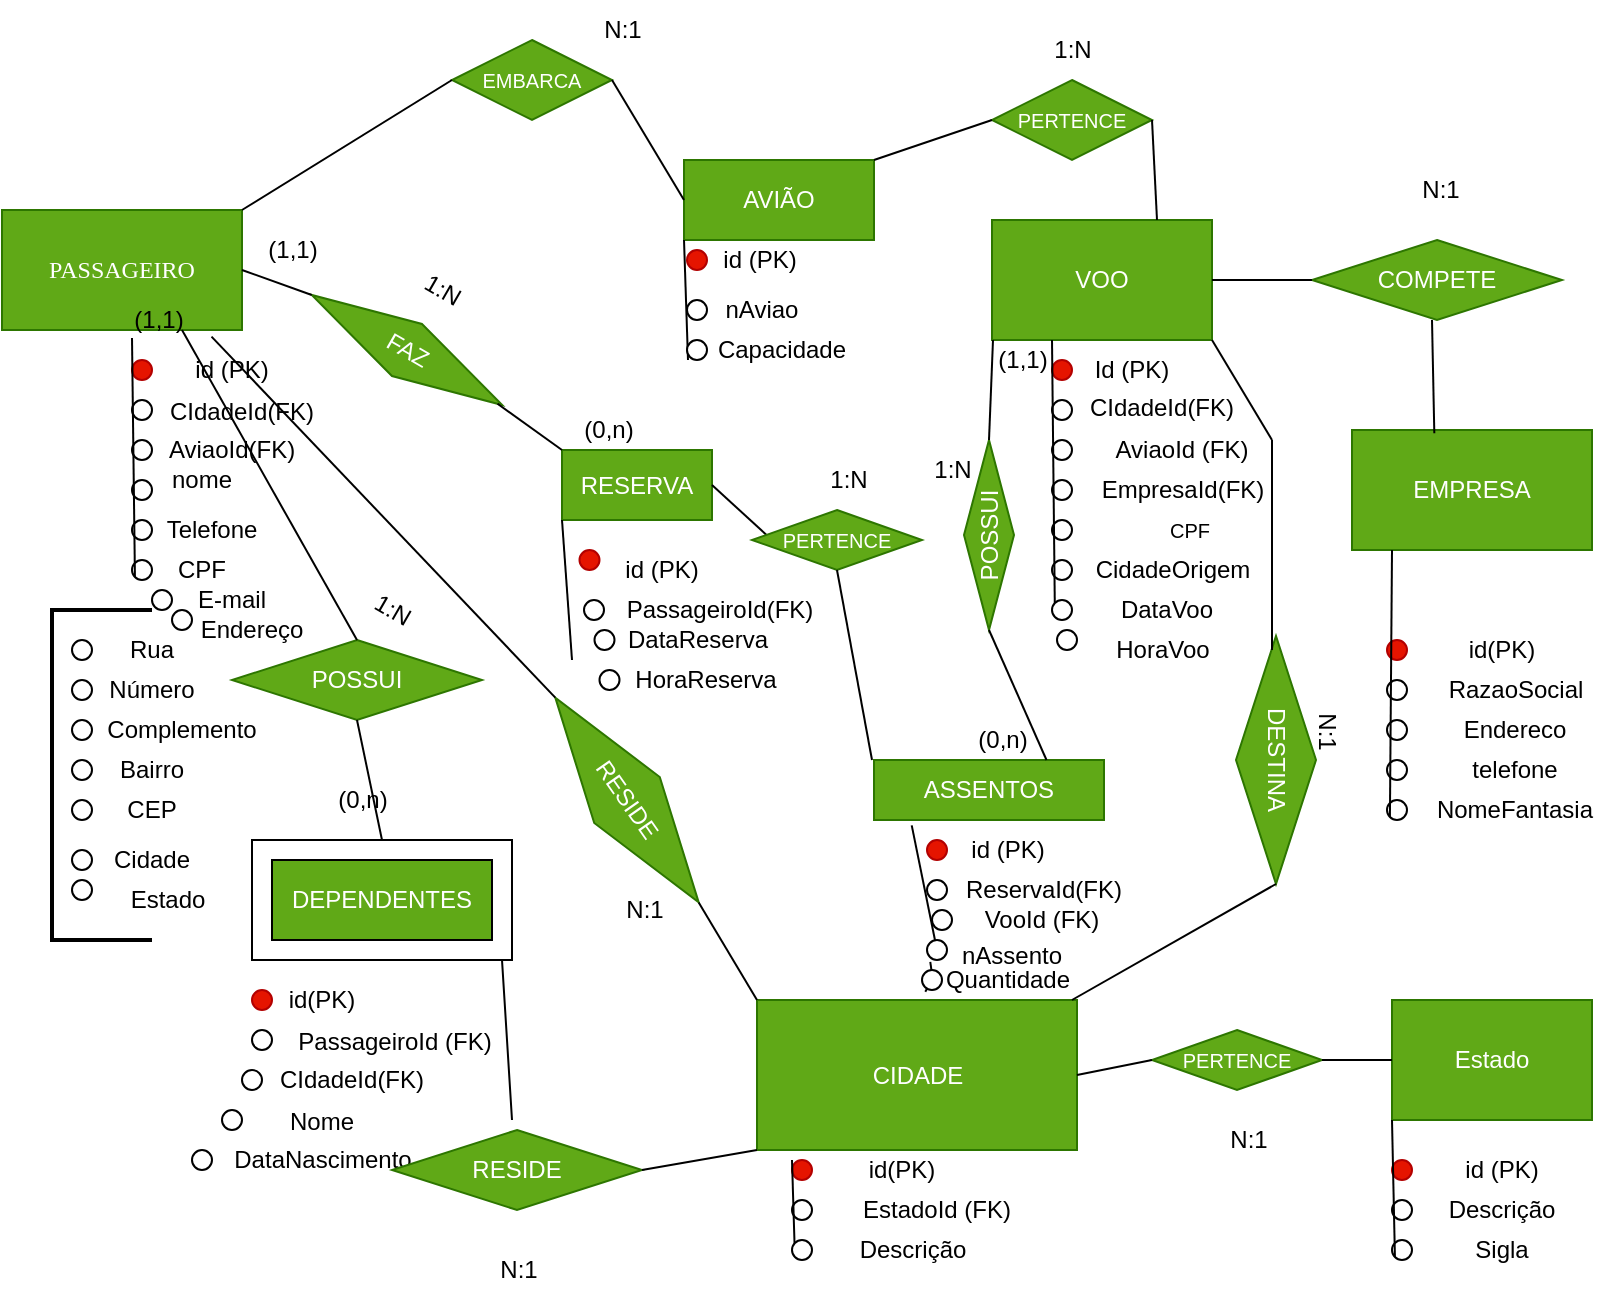 <mxfile version="21.3.3" type="github">
  <diagram name="Página-1" id="3AoO5QR1rYoWsYwpamJi">
    <mxGraphModel dx="1235" dy="674" grid="1" gridSize="10" guides="1" tooltips="1" connect="1" arrows="1" fold="1" page="1" pageScale="1" pageWidth="827" pageHeight="1169" math="0" shadow="0">
      <root>
        <mxCell id="0" />
        <mxCell id="1" parent="0" />
        <mxCell id="69nTj4p-lwQ7asISzww--1" value="PASSAGEIRO" style="rounded=0;whiteSpace=wrap;html=1;fillColor=#60a917;fontColor=#ffffff;strokeColor=#2D7600;fontFamily=Comic Sans MS;" vertex="1" parent="1">
          <mxGeometry x="25" y="135" width="120" height="60" as="geometry" />
        </mxCell>
        <mxCell id="69nTj4p-lwQ7asISzww--2" value="DESTINA" style="rhombus;whiteSpace=wrap;html=1;fillColor=#60a917;fontColor=#ffffff;strokeColor=#2D7600;rotation=90;" vertex="1" parent="1">
          <mxGeometry x="600" y="390" width="124" height="40" as="geometry" />
        </mxCell>
        <mxCell id="69nTj4p-lwQ7asISzww--3" value="CIDADE" style="rounded=0;whiteSpace=wrap;html=1;fillColor=#60a917;fontColor=#ffffff;strokeColor=#2D7600;" vertex="1" parent="1">
          <mxGeometry x="402.5" y="530" width="160" height="75" as="geometry" />
        </mxCell>
        <mxCell id="69nTj4p-lwQ7asISzww--4" value="VOO&lt;br&gt;" style="rounded=0;whiteSpace=wrap;html=1;fillColor=#60a917;fontColor=#ffffff;strokeColor=#2D7600;" vertex="1" parent="1">
          <mxGeometry x="520" y="140" width="110" height="60" as="geometry" />
        </mxCell>
        <mxCell id="69nTj4p-lwQ7asISzww--6" value="ASSENTOS" style="rounded=0;whiteSpace=wrap;html=1;fillColor=#60a917;fontColor=#ffffff;strokeColor=#2D7600;" vertex="1" parent="1">
          <mxGeometry x="461" y="410" width="115" height="30" as="geometry" />
        </mxCell>
        <mxCell id="69nTj4p-lwQ7asISzww--8" value="Estado&lt;br&gt;" style="rounded=0;whiteSpace=wrap;html=1;fillColor=#60a917;fontColor=#ffffff;strokeColor=#2D7600;" vertex="1" parent="1">
          <mxGeometry x="720" y="530" width="100" height="60" as="geometry" />
        </mxCell>
        <mxCell id="69nTj4p-lwQ7asISzww--10" value="POSSUI" style="rhombus;whiteSpace=wrap;html=1;fillColor=#60a917;fontColor=#ffffff;strokeColor=#2D7600;" vertex="1" parent="1">
          <mxGeometry x="140" y="350" width="125" height="40" as="geometry" />
        </mxCell>
        <mxCell id="69nTj4p-lwQ7asISzww--12" value="FAZ" style="rhombus;whiteSpace=wrap;html=1;fillColor=#60a917;fontColor=#ffffff;strokeColor=#2D7600;rotation=30;" vertex="1" parent="1">
          <mxGeometry x="172.5" y="190" width="110" height="30" as="geometry" />
        </mxCell>
        <mxCell id="69nTj4p-lwQ7asISzww--13" value="DEPENDENTES&lt;br&gt;" style="rounded=0;whiteSpace=wrap;html=1;fillColor=#60a917;fontColor=#ffffff;strokeColor=#2D7600;" vertex="1" parent="1">
          <mxGeometry x="155" y="450" width="120" height="60" as="geometry" />
        </mxCell>
        <mxCell id="69nTj4p-lwQ7asISzww--43" value="" style="ellipse;whiteSpace=wrap;aspect=fixed;labelBackgroundColor=none;labelBorderColor=none;fontColor=#ffffff;noLabel=1;fillColor=#e51400;strokeColor=#B20000;" vertex="1" parent="1">
          <mxGeometry x="90" y="210" width="10" height="10" as="geometry" />
        </mxCell>
        <mxCell id="69nTj4p-lwQ7asISzww--44" value="" style="ellipse;whiteSpace=wrap;html=1;aspect=fixed;" vertex="1" parent="1">
          <mxGeometry x="90" y="230" width="10" height="10" as="geometry" />
        </mxCell>
        <mxCell id="69nTj4p-lwQ7asISzww--45" value="" style="ellipse;whiteSpace=wrap;html=1;aspect=fixed;" vertex="1" parent="1">
          <mxGeometry x="90" y="250" width="10" height="10" as="geometry" />
        </mxCell>
        <mxCell id="69nTj4p-lwQ7asISzww--46" value="" style="ellipse;whiteSpace=wrap;html=1;aspect=fixed;" vertex="1" parent="1">
          <mxGeometry x="90" y="270" width="10" height="10" as="geometry" />
        </mxCell>
        <mxCell id="69nTj4p-lwQ7asISzww--47" value="" style="ellipse;whiteSpace=wrap;html=1;aspect=fixed;" vertex="1" parent="1">
          <mxGeometry x="90" y="290" width="10" height="10" as="geometry" />
        </mxCell>
        <mxCell id="69nTj4p-lwQ7asISzww--55" value="AviaoId(FK)" style="text;html=1;strokeColor=none;fillColor=none;align=center;verticalAlign=middle;whiteSpace=wrap;rounded=0;" vertex="1" parent="1">
          <mxGeometry x="110" y="240" width="60" height="30" as="geometry" />
        </mxCell>
        <mxCell id="69nTj4p-lwQ7asISzww--56" value="Telefone" style="text;html=1;strokeColor=none;fillColor=none;align=center;verticalAlign=middle;whiteSpace=wrap;rounded=0;" vertex="1" parent="1">
          <mxGeometry x="100" y="280" width="60" height="30" as="geometry" />
        </mxCell>
        <mxCell id="69nTj4p-lwQ7asISzww--58" value="CPF" style="text;html=1;strokeColor=none;fillColor=none;align=center;verticalAlign=middle;whiteSpace=wrap;rounded=0;" vertex="1" parent="1">
          <mxGeometry x="95" y="300" width="60" height="30" as="geometry" />
        </mxCell>
        <mxCell id="69nTj4p-lwQ7asISzww--59" value="Endereço" style="text;html=1;strokeColor=none;fillColor=none;align=center;verticalAlign=middle;whiteSpace=wrap;rounded=0;" vertex="1" parent="1">
          <mxGeometry x="120" y="330" width="60" height="30" as="geometry" />
        </mxCell>
        <mxCell id="69nTj4p-lwQ7asISzww--75" value="" style="ellipse;whiteSpace=wrap;html=1;aspect=fixed;fillColor=#e51400;fontColor=#ffffff;strokeColor=#B20000;" vertex="1" parent="1">
          <mxGeometry x="550" y="210" width="10" height="10" as="geometry" />
        </mxCell>
        <mxCell id="69nTj4p-lwQ7asISzww--76" value="" style="ellipse;whiteSpace=wrap;html=1;aspect=fixed;" vertex="1" parent="1">
          <mxGeometry x="550" y="230" width="10" height="10" as="geometry" />
        </mxCell>
        <mxCell id="69nTj4p-lwQ7asISzww--77" value="" style="ellipse;whiteSpace=wrap;html=1;aspect=fixed;" vertex="1" parent="1">
          <mxGeometry x="550" y="250" width="10" height="10" as="geometry" />
        </mxCell>
        <mxCell id="69nTj4p-lwQ7asISzww--78" value="" style="ellipse;whiteSpace=wrap;html=1;aspect=fixed;" vertex="1" parent="1">
          <mxGeometry x="550" y="270" width="10" height="10" as="geometry" />
        </mxCell>
        <mxCell id="69nTj4p-lwQ7asISzww--79" value="" style="ellipse;whiteSpace=wrap;html=1;aspect=fixed;" vertex="1" parent="1">
          <mxGeometry x="550" y="290" width="10" height="10" as="geometry" />
        </mxCell>
        <mxCell id="69nTj4p-lwQ7asISzww--81" value="CPF" style="text;html=1;strokeColor=none;fillColor=none;align=center;verticalAlign=middle;whiteSpace=wrap;rounded=0;fontSize=10;" vertex="1" parent="1">
          <mxGeometry x="565" y="280" width="107.5" height="30" as="geometry" />
        </mxCell>
        <mxCell id="69nTj4p-lwQ7asISzww--198" value="" style="endArrow=none;html=1;rounded=0;exitX=1;exitY=1;exitDx=0;exitDy=0;" edge="1" parent="69nTj4p-lwQ7asISzww--81" source="69nTj4p-lwQ7asISzww--4">
          <mxGeometry width="50" height="50" relative="1" as="geometry">
            <mxPoint x="30" y="10" as="sourcePoint" />
            <mxPoint x="95" y="-30" as="targetPoint" />
          </mxGeometry>
        </mxCell>
        <mxCell id="69nTj4p-lwQ7asISzww--411" value="EmpresaId(FK)&lt;br&gt;" style="text;html=1;strokeColor=none;fillColor=none;align=center;verticalAlign=middle;whiteSpace=wrap;rounded=0;" vertex="1" parent="69nTj4p-lwQ7asISzww--81">
          <mxGeometry x="-7.5" y="-20" width="115" height="30" as="geometry" />
        </mxCell>
        <mxCell id="69nTj4p-lwQ7asISzww--82" value="CidadeOrigem" style="text;html=1;strokeColor=none;fillColor=none;align=center;verticalAlign=middle;whiteSpace=wrap;rounded=0;" vertex="1" parent="1">
          <mxGeometry x="552.5" y="300" width="115" height="30" as="geometry" />
        </mxCell>
        <mxCell id="69nTj4p-lwQ7asISzww--87" value="DataVoo" style="text;html=1;strokeColor=none;fillColor=none;align=center;verticalAlign=middle;whiteSpace=wrap;rounded=0;" vertex="1" parent="1">
          <mxGeometry x="550" y="320" width="115" height="30" as="geometry" />
        </mxCell>
        <mxCell id="69nTj4p-lwQ7asISzww--90" value="" style="ellipse;whiteSpace=wrap;html=1;aspect=fixed;" vertex="1" parent="1">
          <mxGeometry x="550" y="310" width="10" height="10" as="geometry" />
        </mxCell>
        <mxCell id="69nTj4p-lwQ7asISzww--93" value="" style="endArrow=none;html=1;rounded=0;exitX=0;exitY=1;exitDx=0;exitDy=0;" edge="1" parent="1" source="69nTj4p-lwQ7asISzww--213">
          <mxGeometry width="50" height="50" relative="1" as="geometry">
            <mxPoint x="550" y="320" as="sourcePoint" />
            <mxPoint x="550" y="200" as="targetPoint" />
          </mxGeometry>
        </mxCell>
        <mxCell id="69nTj4p-lwQ7asISzww--96" value="HoraVoo" style="text;html=1;strokeColor=none;fillColor=none;align=center;verticalAlign=middle;whiteSpace=wrap;rounded=0;" vertex="1" parent="1">
          <mxGeometry x="547.5" y="340" width="115" height="30" as="geometry" />
        </mxCell>
        <mxCell id="69nTj4p-lwQ7asISzww--98" value="" style="ellipse;whiteSpace=wrap;html=1;aspect=fixed;" vertex="1" parent="1">
          <mxGeometry x="145" y="565" width="10" height="10" as="geometry" />
        </mxCell>
        <mxCell id="69nTj4p-lwQ7asISzww--99" value="" style="ellipse;whiteSpace=wrap;html=1;aspect=fixed;" vertex="1" parent="1">
          <mxGeometry x="135" y="585" width="10" height="10" as="geometry" />
        </mxCell>
        <mxCell id="69nTj4p-lwQ7asISzww--102" value="Nome&lt;br&gt;" style="text;html=1;strokeColor=none;fillColor=none;align=center;verticalAlign=middle;whiteSpace=wrap;rounded=0;" vertex="1" parent="1">
          <mxGeometry x="155" y="575" width="60" height="32.5" as="geometry" />
        </mxCell>
        <mxCell id="69nTj4p-lwQ7asISzww--103" value="DataNascimento" style="text;html=1;strokeColor=none;fillColor=none;align=center;verticalAlign=middle;whiteSpace=wrap;rounded=0;" vertex="1" parent="1">
          <mxGeometry x="112.5" y="595" width="145" height="30" as="geometry" />
        </mxCell>
        <mxCell id="69nTj4p-lwQ7asISzww--112" value="RESIDE&lt;br&gt;" style="rhombus;whiteSpace=wrap;html=1;fillColor=#60a917;fontColor=#ffffff;strokeColor=#2D7600;rotation=55;" vertex="1" parent="1">
          <mxGeometry x="275" y="410" width="125" height="40" as="geometry" />
        </mxCell>
        <mxCell id="69nTj4p-lwQ7asISzww--113" value="PERTENCE" style="rhombus;whiteSpace=wrap;html=1;fillColor=#60a917;fontColor=#ffffff;strokeColor=#2D7600;fontSize=10;" vertex="1" parent="1">
          <mxGeometry x="600" y="545" width="85" height="30" as="geometry" />
        </mxCell>
        <mxCell id="69nTj4p-lwQ7asISzww--114" value="RESIDE&lt;br&gt;" style="rhombus;whiteSpace=wrap;html=1;fillColor=#60a917;fontColor=#ffffff;strokeColor=#2D7600;rotation=0;" vertex="1" parent="1">
          <mxGeometry x="220" y="595" width="125" height="40" as="geometry" />
        </mxCell>
        <mxCell id="69nTj4p-lwQ7asISzww--115" value="COMPETE" style="rhombus;whiteSpace=wrap;html=1;fillColor=#60a917;fontColor=#ffffff;strokeColor=#2D7600;" vertex="1" parent="1">
          <mxGeometry x="680" y="150" width="125" height="40" as="geometry" />
        </mxCell>
        <mxCell id="69nTj4p-lwQ7asISzww--116" value="EMPRESA" style="rounded=0;whiteSpace=wrap;html=1;fillColor=#60a917;fontColor=#ffffff;strokeColor=#2D7600;" vertex="1" parent="1">
          <mxGeometry x="700" y="245" width="120" height="60" as="geometry" />
        </mxCell>
        <mxCell id="69nTj4p-lwQ7asISzww--121" value="" style="ellipse;whiteSpace=wrap;html=1;aspect=fixed;fillColor=#e51400;fontColor=#ffffff;strokeColor=#B20000;" vertex="1" parent="1">
          <mxGeometry x="720" y="610" width="10" height="10" as="geometry" />
        </mxCell>
        <mxCell id="69nTj4p-lwQ7asISzww--122" value="" style="ellipse;whiteSpace=wrap;html=1;aspect=fixed;" vertex="1" parent="1">
          <mxGeometry x="720" y="630" width="10" height="10" as="geometry" />
        </mxCell>
        <mxCell id="69nTj4p-lwQ7asISzww--123" value="id (PK)" style="text;html=1;strokeColor=none;fillColor=none;align=center;verticalAlign=middle;whiteSpace=wrap;rounded=0;" vertex="1" parent="1">
          <mxGeometry x="745" y="600" width="60" height="30" as="geometry" />
        </mxCell>
        <mxCell id="69nTj4p-lwQ7asISzww--124" value="Descrição" style="text;html=1;strokeColor=none;fillColor=none;align=center;verticalAlign=middle;whiteSpace=wrap;rounded=0;" vertex="1" parent="1">
          <mxGeometry x="745" y="620" width="60" height="30" as="geometry" />
        </mxCell>
        <mxCell id="69nTj4p-lwQ7asISzww--125" value="" style="ellipse;whiteSpace=wrap;html=1;aspect=fixed;" vertex="1" parent="1">
          <mxGeometry x="720" y="650" width="10" height="10" as="geometry" />
        </mxCell>
        <mxCell id="69nTj4p-lwQ7asISzww--126" value="Sigla" style="text;html=1;strokeColor=none;fillColor=none;align=center;verticalAlign=middle;whiteSpace=wrap;rounded=0;" vertex="1" parent="1">
          <mxGeometry x="745" y="640" width="60" height="30" as="geometry" />
        </mxCell>
        <mxCell id="69nTj4p-lwQ7asISzww--127" value="" style="ellipse;whiteSpace=wrap;html=1;aspect=fixed;fillColor=#e51400;fontColor=#ffffff;strokeColor=#B20000;" vertex="1" parent="1">
          <mxGeometry x="717.5" y="350" width="10" height="10" as="geometry" />
        </mxCell>
        <mxCell id="69nTj4p-lwQ7asISzww--128" value="" style="ellipse;whiteSpace=wrap;html=1;aspect=fixed;" vertex="1" parent="1">
          <mxGeometry x="717.5" y="370" width="10" height="10" as="geometry" />
        </mxCell>
        <mxCell id="69nTj4p-lwQ7asISzww--129" value="RazaoSocial" style="text;html=1;strokeColor=none;fillColor=none;align=center;verticalAlign=middle;whiteSpace=wrap;rounded=0;" vertex="1" parent="1">
          <mxGeometry x="742.5" y="360" width="77.5" height="30" as="geometry" />
        </mxCell>
        <mxCell id="69nTj4p-lwQ7asISzww--130" value="" style="ellipse;whiteSpace=wrap;html=1;aspect=fixed;" vertex="1" parent="1">
          <mxGeometry x="717.5" y="390" width="10" height="10" as="geometry" />
        </mxCell>
        <mxCell id="69nTj4p-lwQ7asISzww--133" value="id(PK)" style="text;html=1;strokeColor=none;fillColor=none;align=center;verticalAlign=middle;whiteSpace=wrap;rounded=0;" vertex="1" parent="1">
          <mxGeometry x="745" y="340" width="60" height="30" as="geometry" />
        </mxCell>
        <mxCell id="69nTj4p-lwQ7asISzww--134" value="" style="ellipse;whiteSpace=wrap;html=1;aspect=fixed;" vertex="1" parent="1">
          <mxGeometry x="717.5" y="410" width="10" height="10" as="geometry" />
        </mxCell>
        <mxCell id="69nTj4p-lwQ7asISzww--136" value="" style="ellipse;whiteSpace=wrap;html=1;aspect=fixed;" vertex="1" parent="1">
          <mxGeometry x="717.5" y="430" width="10" height="10" as="geometry" />
        </mxCell>
        <mxCell id="69nTj4p-lwQ7asISzww--138" value="NomeFantasia" style="text;html=1;strokeColor=none;fillColor=none;align=center;verticalAlign=middle;whiteSpace=wrap;rounded=0;" vertex="1" parent="1">
          <mxGeometry x="738.75" y="420" width="85" height="30" as="geometry" />
        </mxCell>
        <mxCell id="69nTj4p-lwQ7asISzww--139" value="telefone" style="text;html=1;strokeColor=none;fillColor=none;align=center;verticalAlign=middle;whiteSpace=wrap;rounded=0;" vertex="1" parent="1">
          <mxGeometry x="738.75" y="400" width="85" height="30" as="geometry" />
        </mxCell>
        <mxCell id="69nTj4p-lwQ7asISzww--140" value="Endereco" style="text;html=1;strokeColor=none;fillColor=none;align=center;verticalAlign=middle;whiteSpace=wrap;rounded=0;" vertex="1" parent="1">
          <mxGeometry x="738.75" y="380" width="85" height="30" as="geometry" />
        </mxCell>
        <mxCell id="69nTj4p-lwQ7asISzww--141" value="" style="ellipse;whiteSpace=wrap;html=1;aspect=fixed;fillColor=#e51400;fontColor=#ffffff;strokeColor=#B20000;" vertex="1" parent="1">
          <mxGeometry x="150" y="525" width="10" height="10" as="geometry" />
        </mxCell>
        <mxCell id="69nTj4p-lwQ7asISzww--142" value="id(PK)" style="text;html=1;strokeColor=none;fillColor=none;align=center;verticalAlign=middle;whiteSpace=wrap;rounded=0;" vertex="1" parent="1">
          <mxGeometry x="155" y="515" width="60" height="30" as="geometry" />
        </mxCell>
        <mxCell id="69nTj4p-lwQ7asISzww--146" value="" style="ellipse;whiteSpace=wrap;html=1;aspect=fixed;fillColor=#e51400;fontColor=#ffffff;strokeColor=#B20000;" vertex="1" parent="1">
          <mxGeometry x="420" y="610" width="10" height="10" as="geometry" />
        </mxCell>
        <mxCell id="69nTj4p-lwQ7asISzww--147" value="" style="ellipse;whiteSpace=wrap;html=1;aspect=fixed;" vertex="1" parent="1">
          <mxGeometry x="420" y="630" width="10" height="10" as="geometry" />
        </mxCell>
        <mxCell id="69nTj4p-lwQ7asISzww--148" value="EstadoId (FK)" style="text;html=1;strokeColor=none;fillColor=none;align=center;verticalAlign=middle;whiteSpace=wrap;rounded=0;" vertex="1" parent="1">
          <mxGeometry x="445" y="620" width="95" height="30" as="geometry" />
        </mxCell>
        <mxCell id="69nTj4p-lwQ7asISzww--151" value="id(PK)" style="text;html=1;strokeColor=none;fillColor=none;align=center;verticalAlign=middle;whiteSpace=wrap;rounded=0;" vertex="1" parent="1">
          <mxGeometry x="445" y="600" width="60" height="30" as="geometry" />
        </mxCell>
        <mxCell id="69nTj4p-lwQ7asISzww--153" value="id (PK)" style="text;html=1;strokeColor=none;fillColor=none;align=center;verticalAlign=middle;whiteSpace=wrap;rounded=0;" vertex="1" parent="1">
          <mxGeometry x="110" y="200" width="60" height="30" as="geometry" />
        </mxCell>
        <mxCell id="69nTj4p-lwQ7asISzww--154" value="" style="ellipse;whiteSpace=wrap;html=1;aspect=fixed;" vertex="1" parent="1">
          <mxGeometry x="90" y="310" width="10" height="10" as="geometry" />
        </mxCell>
        <mxCell id="69nTj4p-lwQ7asISzww--156" value="" style="endArrow=none;html=1;rounded=0;exitX=0;exitY=1;exitDx=0;exitDy=0;fontColor=default;labelBackgroundColor=#00FF00;" edge="1" parent="1" source="69nTj4p-lwQ7asISzww--154">
          <mxGeometry relative="1" as="geometry">
            <mxPoint x="-70" y="199" as="sourcePoint" />
            <mxPoint x="90" y="199" as="targetPoint" />
          </mxGeometry>
        </mxCell>
        <mxCell id="69nTj4p-lwQ7asISzww--157" value="" style="endArrow=none;html=1;rounded=0;exitX=0;exitY=1;exitDx=0;exitDy=0;" edge="1" parent="1" source="69nTj4p-lwQ7asISzww--136">
          <mxGeometry width="50" height="50" relative="1" as="geometry">
            <mxPoint x="670" y="355" as="sourcePoint" />
            <mxPoint x="720" y="305" as="targetPoint" />
          </mxGeometry>
        </mxCell>
        <mxCell id="69nTj4p-lwQ7asISzww--158" value="" style="endArrow=none;html=1;rounded=0;exitX=0;exitY=1;exitDx=0;exitDy=0;" edge="1" parent="1" source="69nTj4p-lwQ7asISzww--200">
          <mxGeometry width="50" height="50" relative="1" as="geometry">
            <mxPoint x="370" y="650" as="sourcePoint" />
            <mxPoint x="420" y="610" as="targetPoint" />
          </mxGeometry>
        </mxCell>
        <mxCell id="69nTj4p-lwQ7asISzww--159" value="" style="endArrow=none;html=1;rounded=0;exitX=0;exitY=1;exitDx=0;exitDy=0;" edge="1" parent="1" source="69nTj4p-lwQ7asISzww--125">
          <mxGeometry width="50" height="50" relative="1" as="geometry">
            <mxPoint x="670" y="640" as="sourcePoint" />
            <mxPoint x="720" y="590" as="targetPoint" />
          </mxGeometry>
        </mxCell>
        <mxCell id="69nTj4p-lwQ7asISzww--162" value="ReservaId(FK)" style="text;html=1;strokeColor=none;fillColor=none;align=center;verticalAlign=middle;whiteSpace=wrap;rounded=0;" vertex="1" parent="1">
          <mxGeometry x="516" y="460" width="60" height="30" as="geometry" />
        </mxCell>
        <mxCell id="69nTj4p-lwQ7asISzww--163" value="id (PK)" style="text;html=1;strokeColor=none;fillColor=none;align=center;verticalAlign=middle;whiteSpace=wrap;rounded=0;" vertex="1" parent="1">
          <mxGeometry x="497.5" y="440" width="60" height="30" as="geometry" />
        </mxCell>
        <mxCell id="69nTj4p-lwQ7asISzww--172" value="Quantidade" style="text;html=1;strokeColor=none;fillColor=none;align=center;verticalAlign=middle;whiteSpace=wrap;rounded=0;" vertex="1" parent="1">
          <mxGeometry x="497.5" y="505" width="60" height="30" as="geometry" />
        </mxCell>
        <mxCell id="69nTj4p-lwQ7asISzww--173" value="POSSUI" style="rhombus;whiteSpace=wrap;html=1;fillColor=#60a917;fontColor=#ffffff;strokeColor=#2D7600;rotation=-90;" vertex="1" parent="1">
          <mxGeometry x="471" y="285" width="95" height="25" as="geometry" />
        </mxCell>
        <mxCell id="69nTj4p-lwQ7asISzww--182" value="" style="endArrow=none;html=1;rounded=0;exitX=0.75;exitY=1;exitDx=0;exitDy=0;entryX=0.5;entryY=0;entryDx=0;entryDy=0;" edge="1" parent="1" source="69nTj4p-lwQ7asISzww--1" target="69nTj4p-lwQ7asISzww--10">
          <mxGeometry width="50" height="50" relative="1" as="geometry">
            <mxPoint x="390" y="310" as="sourcePoint" />
            <mxPoint x="180" y="340" as="targetPoint" />
          </mxGeometry>
        </mxCell>
        <mxCell id="69nTj4p-lwQ7asISzww--184" value="" style="endArrow=none;html=1;rounded=0;entryX=0.5;entryY=1;entryDx=0;entryDy=0;exitX=0.5;exitY=0;exitDx=0;exitDy=0;" edge="1" parent="1" source="69nTj4p-lwQ7asISzww--13" target="69nTj4p-lwQ7asISzww--10">
          <mxGeometry width="50" height="50" relative="1" as="geometry">
            <mxPoint x="20" y="480" as="sourcePoint" />
            <mxPoint x="70" y="430" as="targetPoint" />
          </mxGeometry>
        </mxCell>
        <mxCell id="69nTj4p-lwQ7asISzww--186" value="" style="endArrow=none;html=1;rounded=0;exitX=1;exitY=1;exitDx=0;exitDy=0;" edge="1" parent="1" source="69nTj4p-lwQ7asISzww--13">
          <mxGeometry width="50" height="50" relative="1" as="geometry">
            <mxPoint x="270" y="560" as="sourcePoint" />
            <mxPoint x="280" y="590" as="targetPoint" />
          </mxGeometry>
        </mxCell>
        <mxCell id="69nTj4p-lwQ7asISzww--187" value="" style="endArrow=none;html=1;rounded=0;exitX=1;exitY=0.5;exitDx=0;exitDy=0;entryX=0;entryY=1;entryDx=0;entryDy=0;" edge="1" parent="1" source="69nTj4p-lwQ7asISzww--114" target="69nTj4p-lwQ7asISzww--3">
          <mxGeometry width="50" height="50" relative="1" as="geometry">
            <mxPoint x="390" y="480" as="sourcePoint" />
            <mxPoint x="440" y="430" as="targetPoint" />
          </mxGeometry>
        </mxCell>
        <mxCell id="69nTj4p-lwQ7asISzww--188" value="" style="endArrow=none;html=1;rounded=0;exitX=0;exitY=0.5;exitDx=0;exitDy=0;entryX=0.873;entryY=1.055;entryDx=0;entryDy=0;entryPerimeter=0;" edge="1" parent="1" source="69nTj4p-lwQ7asISzww--112" target="69nTj4p-lwQ7asISzww--1">
          <mxGeometry width="50" height="50" relative="1" as="geometry">
            <mxPoint x="275" y="370" as="sourcePoint" />
            <mxPoint x="325" y="320" as="targetPoint" />
          </mxGeometry>
        </mxCell>
        <mxCell id="69nTj4p-lwQ7asISzww--189" value="" style="endArrow=none;html=1;rounded=0;entryX=1;entryY=0.5;entryDx=0;entryDy=0;exitX=0;exitY=0;exitDx=0;exitDy=0;" edge="1" parent="1" source="69nTj4p-lwQ7asISzww--3" target="69nTj4p-lwQ7asISzww--112">
          <mxGeometry width="50" height="50" relative="1" as="geometry">
            <mxPoint x="330" y="570" as="sourcePoint" />
            <mxPoint x="380" y="480" as="targetPoint" />
          </mxGeometry>
        </mxCell>
        <mxCell id="69nTj4p-lwQ7asISzww--190" value="" style="endArrow=none;html=1;rounded=0;exitX=1;exitY=0.5;exitDx=0;exitDy=0;entryX=0;entryY=0.5;entryDx=0;entryDy=0;" edge="1" parent="1" source="69nTj4p-lwQ7asISzww--3" target="69nTj4p-lwQ7asISzww--113">
          <mxGeometry width="50" height="50" relative="1" as="geometry">
            <mxPoint x="567" y="660" as="sourcePoint" />
            <mxPoint x="617" y="610" as="targetPoint" />
          </mxGeometry>
        </mxCell>
        <mxCell id="69nTj4p-lwQ7asISzww--191" value="" style="endArrow=none;html=1;rounded=0;exitX=0;exitY=0.5;exitDx=0;exitDy=0;entryX=1;entryY=0.5;entryDx=0;entryDy=0;" edge="1" parent="1" source="69nTj4p-lwQ7asISzww--8" target="69nTj4p-lwQ7asISzww--113">
          <mxGeometry width="50" height="50" relative="1" as="geometry">
            <mxPoint x="570" y="573" as="sourcePoint" />
            <mxPoint x="610" y="570" as="targetPoint" />
          </mxGeometry>
        </mxCell>
        <mxCell id="69nTj4p-lwQ7asISzww--192" value="" style="endArrow=none;html=1;rounded=0;entryX=0.75;entryY=0;entryDx=0;entryDy=0;exitX=0;exitY=0.5;exitDx=0;exitDy=0;" edge="1" parent="1" source="69nTj4p-lwQ7asISzww--173" target="69nTj4p-lwQ7asISzww--6">
          <mxGeometry width="50" height="50" relative="1" as="geometry">
            <mxPoint x="467" y="320" as="sourcePoint" />
            <mxPoint x="517.5" y="390" as="targetPoint" />
          </mxGeometry>
        </mxCell>
        <mxCell id="69nTj4p-lwQ7asISzww--193" value="" style="endArrow=none;html=1;rounded=0;exitX=1;exitY=1;exitDx=0;exitDy=0;entryX=1;entryY=0.5;entryDx=0;entryDy=0;" edge="1" parent="1" target="69nTj4p-lwQ7asISzww--173">
          <mxGeometry width="50" height="50" relative="1" as="geometry">
            <mxPoint x="520.5" y="200" as="sourcePoint" />
            <mxPoint x="520" y="230" as="targetPoint" />
          </mxGeometry>
        </mxCell>
        <mxCell id="69nTj4p-lwQ7asISzww--194" value="" style="endArrow=none;html=1;rounded=0;entryX=1;entryY=0.5;entryDx=0;entryDy=0;" edge="1" parent="1" source="69nTj4p-lwQ7asISzww--115" target="69nTj4p-lwQ7asISzww--4">
          <mxGeometry width="50" height="50" relative="1" as="geometry">
            <mxPoint x="650" y="240" as="sourcePoint" />
            <mxPoint x="700" y="190" as="targetPoint" />
          </mxGeometry>
        </mxCell>
        <mxCell id="69nTj4p-lwQ7asISzww--196" value="" style="endArrow=none;html=1;rounded=0;exitX=0.343;exitY=0.027;exitDx=0;exitDy=0;exitPerimeter=0;" edge="1" parent="1" source="69nTj4p-lwQ7asISzww--116">
          <mxGeometry width="50" height="50" relative="1" as="geometry">
            <mxPoint x="690" y="240" as="sourcePoint" />
            <mxPoint x="740" y="190" as="targetPoint" />
          </mxGeometry>
        </mxCell>
        <mxCell id="69nTj4p-lwQ7asISzww--197" value="" style="endArrow=none;html=1;rounded=0;" edge="1" parent="1">
          <mxGeometry width="50" height="50" relative="1" as="geometry">
            <mxPoint x="660" y="355" as="sourcePoint" />
            <mxPoint x="660" y="250" as="targetPoint" />
          </mxGeometry>
        </mxCell>
        <mxCell id="69nTj4p-lwQ7asISzww--199" value="" style="endArrow=none;html=1;rounded=0;entryX=1;entryY=0.5;entryDx=0;entryDy=0;" edge="1" parent="1" target="69nTj4p-lwQ7asISzww--2">
          <mxGeometry width="50" height="50" relative="1" as="geometry">
            <mxPoint x="560" y="530" as="sourcePoint" />
            <mxPoint x="610" y="480" as="targetPoint" />
          </mxGeometry>
        </mxCell>
        <mxCell id="69nTj4p-lwQ7asISzww--200" value="" style="ellipse;whiteSpace=wrap;html=1;aspect=fixed;" vertex="1" parent="1">
          <mxGeometry x="420" y="650" width="10" height="10" as="geometry" />
        </mxCell>
        <mxCell id="69nTj4p-lwQ7asISzww--201" value="Descrição" style="text;html=1;strokeColor=none;fillColor=none;align=center;verticalAlign=middle;whiteSpace=wrap;rounded=0;" vertex="1" parent="1">
          <mxGeometry x="432.5" y="640" width="95" height="30" as="geometry" />
        </mxCell>
        <mxCell id="69nTj4p-lwQ7asISzww--202" value="CIdadeId(FK)" style="text;html=1;strokeColor=none;fillColor=none;align=center;verticalAlign=middle;whiteSpace=wrap;rounded=0;" vertex="1" parent="1">
          <mxGeometry x="170" y="553.75" width="60" height="32.5" as="geometry" />
        </mxCell>
        <mxCell id="69nTj4p-lwQ7asISzww--203" value="CIdadeId(FK)" style="text;html=1;strokeColor=none;fillColor=none;align=center;verticalAlign=middle;whiteSpace=wrap;rounded=0;" vertex="1" parent="1">
          <mxGeometry x="115" y="220" width="60" height="32.5" as="geometry" />
        </mxCell>
        <mxCell id="69nTj4p-lwQ7asISzww--205" value="" style="ellipse;whiteSpace=wrap;html=1;aspect=fixed;" vertex="1" parent="1">
          <mxGeometry x="120" y="605" width="10" height="10" as="geometry" />
        </mxCell>
        <mxCell id="69nTj4p-lwQ7asISzww--85" value="Id (PK)" style="text;html=1;strokeColor=none;fillColor=none;align=center;verticalAlign=middle;whiteSpace=wrap;rounded=0;" vertex="1" parent="1">
          <mxGeometry x="560" y="200" width="60" height="30" as="geometry" />
        </mxCell>
        <mxCell id="69nTj4p-lwQ7asISzww--213" value="" style="ellipse;whiteSpace=wrap;html=1;aspect=fixed;" vertex="1" parent="1">
          <mxGeometry x="550" y="330" width="10" height="10" as="geometry" />
        </mxCell>
        <mxCell id="69nTj4p-lwQ7asISzww--214" value="" style="verticalLabelPosition=bottom;verticalAlign=top;html=1;shape=mxgraph.basic.frame;dx=10;whiteSpace=wrap;" vertex="1" parent="1">
          <mxGeometry x="150" y="450" width="130" height="60" as="geometry" />
        </mxCell>
        <mxCell id="69nTj4p-lwQ7asISzww--215" value="AVIÃO&lt;br&gt;" style="rounded=0;whiteSpace=wrap;html=1;fillColor=#60a917;fontColor=#ffffff;strokeColor=#2D7600;" vertex="1" parent="1">
          <mxGeometry x="366" y="110" width="95" height="40" as="geometry" />
        </mxCell>
        <mxCell id="69nTj4p-lwQ7asISzww--216" value="EMBARCA" style="rhombus;whiteSpace=wrap;html=1;fillColor=#60a917;fontColor=#ffffff;strokeColor=#2D7600;rotation=0;fontSize=10;" vertex="1" parent="1">
          <mxGeometry x="250" y="50" width="80" height="40" as="geometry" />
        </mxCell>
        <mxCell id="69nTj4p-lwQ7asISzww--222" value="" style="endArrow=none;html=1;rounded=0;entryX=0;entryY=0.5;entryDx=0;entryDy=0;exitX=1;exitY=0;exitDx=0;exitDy=0;" edge="1" parent="1" source="69nTj4p-lwQ7asISzww--1" target="69nTj4p-lwQ7asISzww--216">
          <mxGeometry relative="1" as="geometry">
            <mxPoint x="160" y="160" as="sourcePoint" />
            <mxPoint x="490" y="230" as="targetPoint" />
          </mxGeometry>
        </mxCell>
        <mxCell id="69nTj4p-lwQ7asISzww--223" value="" style="endArrow=none;html=1;rounded=0;exitX=1;exitY=0.5;exitDx=0;exitDy=0;entryX=0;entryY=0.5;entryDx=0;entryDy=0;" edge="1" parent="1" source="69nTj4p-lwQ7asISzww--216" target="69nTj4p-lwQ7asISzww--215">
          <mxGeometry relative="1" as="geometry">
            <mxPoint x="330" y="210" as="sourcePoint" />
            <mxPoint x="490" y="210" as="targetPoint" />
          </mxGeometry>
        </mxCell>
        <mxCell id="69nTj4p-lwQ7asISzww--228" value="" style="line;strokeWidth=1;rotatable=0;dashed=0;labelPosition=right;align=left;verticalAlign=middle;spacingTop=0;spacingLeft=6;points=[];portConstraint=eastwest;" vertex="1" parent="1">
          <mxGeometry x="370" y="180" height="10" as="geometry" />
        </mxCell>
        <mxCell id="69nTj4p-lwQ7asISzww--229" value="" style="endArrow=none;html=1;rounded=0;exitX=0;exitY=1;exitDx=0;exitDy=0;" edge="1" parent="1" source="69nTj4p-lwQ7asISzww--215">
          <mxGeometry relative="1" as="geometry">
            <mxPoint x="340" y="220" as="sourcePoint" />
            <mxPoint x="368" y="210" as="targetPoint" />
          </mxGeometry>
        </mxCell>
        <mxCell id="69nTj4p-lwQ7asISzww--230" value="id (PK)" style="text;html=1;strokeColor=none;fillColor=none;align=center;verticalAlign=middle;whiteSpace=wrap;rounded=0;" vertex="1" parent="1">
          <mxGeometry x="380" y="150" width="47.5" height="20" as="geometry" />
        </mxCell>
        <mxCell id="69nTj4p-lwQ7asISzww--233" value="" style="ellipse;whiteSpace=wrap;aspect=fixed;labelBackgroundColor=none;labelBorderColor=none;fontColor=#ffffff;noLabel=1;fillColor=#e51400;strokeColor=#B20000;" vertex="1" parent="1">
          <mxGeometry x="367.5" y="155" width="10" height="10" as="geometry" />
        </mxCell>
        <mxCell id="69nTj4p-lwQ7asISzww--238" value="" style="ellipse;whiteSpace=wrap;html=1;aspect=fixed;" vertex="1" parent="1">
          <mxGeometry x="367.5" y="180" width="10" height="10" as="geometry" />
        </mxCell>
        <mxCell id="69nTj4p-lwQ7asISzww--239" value="" style="ellipse;whiteSpace=wrap;html=1;aspect=fixed;" vertex="1" parent="1">
          <mxGeometry x="367.5" y="200" width="10" height="10" as="geometry" />
        </mxCell>
        <mxCell id="69nTj4p-lwQ7asISzww--244" value="nAviao" style="text;html=1;strokeColor=none;fillColor=none;align=center;verticalAlign=middle;whiteSpace=wrap;rounded=0;" vertex="1" parent="1">
          <mxGeometry x="381.25" y="175" width="47.5" height="20" as="geometry" />
        </mxCell>
        <mxCell id="69nTj4p-lwQ7asISzww--245" value="Capacidade" style="text;html=1;strokeColor=none;fillColor=none;align=center;verticalAlign=middle;whiteSpace=wrap;rounded=0;" vertex="1" parent="1">
          <mxGeometry x="391.25" y="195" width="47.5" height="20" as="geometry" />
        </mxCell>
        <mxCell id="69nTj4p-lwQ7asISzww--253" value="N:1" style="text;html=1;align=center;verticalAlign=middle;resizable=0;points=[];autosize=1;strokeColor=none;fillColor=none;rotation=90;" vertex="1" parent="1">
          <mxGeometry x="667.5" y="380" width="40" height="30" as="geometry" />
        </mxCell>
        <mxCell id="69nTj4p-lwQ7asISzww--255" value="N:1" style="text;html=1;align=center;verticalAlign=middle;resizable=0;points=[];autosize=1;strokeColor=none;fillColor=none;" vertex="1" parent="1">
          <mxGeometry x="262.5" y="650" width="40" height="30" as="geometry" />
        </mxCell>
        <mxCell id="69nTj4p-lwQ7asISzww--257" value="N:1&lt;br&gt;" style="text;html=1;align=center;verticalAlign=middle;resizable=0;points=[];autosize=1;strokeColor=none;fillColor=none;" vertex="1" parent="1">
          <mxGeometry x="326" y="470" width="40" height="30" as="geometry" />
        </mxCell>
        <mxCell id="69nTj4p-lwQ7asISzww--263" value="N:1" style="text;html=1;align=center;verticalAlign=middle;resizable=0;points=[];autosize=1;strokeColor=none;fillColor=none;" vertex="1" parent="1">
          <mxGeometry x="724" y="110" width="40" height="30" as="geometry" />
        </mxCell>
        <mxCell id="69nTj4p-lwQ7asISzww--264" value="N:1&lt;br&gt;" style="text;html=1;align=center;verticalAlign=middle;resizable=0;points=[];autosize=1;strokeColor=none;fillColor=none;" vertex="1" parent="1">
          <mxGeometry x="627.5" y="585" width="40" height="30" as="geometry" />
        </mxCell>
        <mxCell id="69nTj4p-lwQ7asISzww--268" value="" style="ellipse;whiteSpace=wrap;aspect=fixed;labelBackgroundColor=none;labelBorderColor=none;fontColor=#ffffff;noLabel=1;fillColor=#e51400;strokeColor=#B20000;" vertex="1" parent="1">
          <mxGeometry x="313.75" y="305" width="10" height="10" as="geometry" />
        </mxCell>
        <mxCell id="69nTj4p-lwQ7asISzww--269" value="" style="ellipse;whiteSpace=wrap;html=1;aspect=fixed;" vertex="1" parent="1">
          <mxGeometry x="321.25" y="345" width="10" height="10" as="geometry" />
        </mxCell>
        <mxCell id="69nTj4p-lwQ7asISzww--270" value="" style="ellipse;whiteSpace=wrap;html=1;aspect=fixed;" vertex="1" parent="1">
          <mxGeometry x="323.75" y="365" width="10" height="10" as="geometry" />
        </mxCell>
        <mxCell id="69nTj4p-lwQ7asISzww--271" value="id (PK)" style="text;html=1;strokeColor=none;fillColor=none;align=center;verticalAlign=middle;whiteSpace=wrap;rounded=0;fontSize=12;" vertex="1" parent="1">
          <mxGeometry x="331.25" y="305" width="47.5" height="20" as="geometry" />
        </mxCell>
        <mxCell id="69nTj4p-lwQ7asISzww--272" value="DataReserva" style="text;html=1;strokeColor=none;fillColor=none;align=center;verticalAlign=middle;whiteSpace=wrap;rounded=0;" vertex="1" parent="1">
          <mxGeometry x="348.75" y="340" width="47.5" height="20" as="geometry" />
        </mxCell>
        <mxCell id="69nTj4p-lwQ7asISzww--273" value="HoraReserva" style="text;html=1;strokeColor=none;fillColor=none;align=center;verticalAlign=middle;whiteSpace=wrap;rounded=0;" vertex="1" parent="1">
          <mxGeometry x="352.5" y="360" width="47.5" height="20" as="geometry" />
        </mxCell>
        <mxCell id="69nTj4p-lwQ7asISzww--274" value="(1,1)" style="text;html=1;align=center;verticalAlign=middle;resizable=0;points=[];autosize=1;strokeColor=none;fillColor=none;" vertex="1" parent="1">
          <mxGeometry x="510" y="195" width="50" height="30" as="geometry" />
        </mxCell>
        <mxCell id="69nTj4p-lwQ7asISzww--279" value="(0,n)" style="text;html=1;align=center;verticalAlign=middle;resizable=0;points=[];autosize=1;strokeColor=none;fillColor=none;rotation=0;" vertex="1" parent="1">
          <mxGeometry x="180" y="415" width="50" height="30" as="geometry" />
        </mxCell>
        <mxCell id="69nTj4p-lwQ7asISzww--316" value="" style="ellipse;whiteSpace=wrap;html=1;aspect=fixed;" vertex="1" parent="1">
          <mxGeometry x="60" y="350" width="10" height="10" as="geometry" />
        </mxCell>
        <mxCell id="69nTj4p-lwQ7asISzww--317" value="" style="ellipse;whiteSpace=wrap;html=1;aspect=fixed;" vertex="1" parent="1">
          <mxGeometry x="60" y="370" width="10" height="10" as="geometry" />
        </mxCell>
        <mxCell id="69nTj4p-lwQ7asISzww--318" value="" style="ellipse;whiteSpace=wrap;html=1;aspect=fixed;" vertex="1" parent="1">
          <mxGeometry x="60" y="390" width="10" height="10" as="geometry" />
        </mxCell>
        <mxCell id="69nTj4p-lwQ7asISzww--319" value="" style="ellipse;whiteSpace=wrap;html=1;aspect=fixed;" vertex="1" parent="1">
          <mxGeometry x="60" y="410" width="10" height="10" as="geometry" />
        </mxCell>
        <mxCell id="69nTj4p-lwQ7asISzww--320" value="Rua" style="text;html=1;strokeColor=none;fillColor=none;align=center;verticalAlign=middle;whiteSpace=wrap;rounded=0;" vertex="1" parent="1">
          <mxGeometry x="70" y="340" width="60" height="30" as="geometry" />
        </mxCell>
        <mxCell id="69nTj4p-lwQ7asISzww--321" value="Número" style="text;html=1;strokeColor=none;fillColor=none;align=center;verticalAlign=middle;whiteSpace=wrap;rounded=0;" vertex="1" parent="1">
          <mxGeometry x="70" y="360" width="60" height="30" as="geometry" />
        </mxCell>
        <mxCell id="69nTj4p-lwQ7asISzww--322" value="Complemento&lt;br&gt;" style="text;html=1;strokeColor=none;fillColor=none;align=center;verticalAlign=middle;whiteSpace=wrap;rounded=0;" vertex="1" parent="1">
          <mxGeometry x="85" y="380" width="60" height="30" as="geometry" />
        </mxCell>
        <mxCell id="69nTj4p-lwQ7asISzww--324" value="Bairro" style="text;html=1;strokeColor=none;fillColor=none;align=center;verticalAlign=middle;whiteSpace=wrap;rounded=0;" vertex="1" parent="1">
          <mxGeometry x="70" y="400" width="60" height="30" as="geometry" />
        </mxCell>
        <mxCell id="69nTj4p-lwQ7asISzww--328" value="" style="ellipse;whiteSpace=wrap;html=1;aspect=fixed;" vertex="1" parent="1">
          <mxGeometry x="60" y="430" width="10" height="10" as="geometry" />
        </mxCell>
        <mxCell id="69nTj4p-lwQ7asISzww--329" value="CEP" style="text;html=1;strokeColor=none;fillColor=none;align=center;verticalAlign=middle;whiteSpace=wrap;rounded=0;" vertex="1" parent="1">
          <mxGeometry x="70" y="420" width="60" height="30" as="geometry" />
        </mxCell>
        <mxCell id="69nTj4p-lwQ7asISzww--330" value="Cidade" style="text;html=1;strokeColor=none;fillColor=none;align=center;verticalAlign=middle;whiteSpace=wrap;rounded=0;" vertex="1" parent="1">
          <mxGeometry x="70" y="445" width="60" height="30" as="geometry" />
        </mxCell>
        <mxCell id="69nTj4p-lwQ7asISzww--331" value="" style="ellipse;whiteSpace=wrap;html=1;aspect=fixed;" vertex="1" parent="1">
          <mxGeometry x="60" y="455" width="10" height="10" as="geometry" />
        </mxCell>
        <mxCell id="69nTj4p-lwQ7asISzww--333" value="Estado&lt;br&gt;" style="text;html=1;strokeColor=none;fillColor=none;align=center;verticalAlign=middle;whiteSpace=wrap;rounded=0;" vertex="1" parent="1">
          <mxGeometry x="77.5" y="465" width="60" height="30" as="geometry" />
        </mxCell>
        <mxCell id="69nTj4p-lwQ7asISzww--334" value="" style="strokeWidth=2;html=1;shape=mxgraph.flowchart.annotation_1;align=left;pointerEvents=1;" vertex="1" parent="1">
          <mxGeometry x="50" y="335" width="50" height="165" as="geometry" />
        </mxCell>
        <mxCell id="69nTj4p-lwQ7asISzww--341" value="" style="ellipse;whiteSpace=wrap;html=1;aspect=fixed;" vertex="1" parent="1">
          <mxGeometry x="60" y="470" width="10" height="10" as="geometry" />
        </mxCell>
        <mxCell id="69nTj4p-lwQ7asISzww--343" value="PERTENCE" style="rhombus;whiteSpace=wrap;html=1;fillColor=#60a917;fontColor=#ffffff;strokeColor=#2D7600;rotation=0;fontSize=10;" vertex="1" parent="1">
          <mxGeometry x="520" y="70" width="80" height="40" as="geometry" />
        </mxCell>
        <mxCell id="69nTj4p-lwQ7asISzww--344" value="" style="endArrow=none;html=1;rounded=0;entryX=0;entryY=0.5;entryDx=0;entryDy=0;exitX=1;exitY=0;exitDx=0;exitDy=0;" edge="1" parent="1" source="69nTj4p-lwQ7asISzww--215" target="69nTj4p-lwQ7asISzww--343">
          <mxGeometry width="50" height="50" relative="1" as="geometry">
            <mxPoint x="210" y="60" as="sourcePoint" />
            <mxPoint x="260" y="10" as="targetPoint" />
          </mxGeometry>
        </mxCell>
        <mxCell id="69nTj4p-lwQ7asISzww--345" value="" style="endArrow=none;html=1;rounded=0;entryX=0.75;entryY=0;entryDx=0;entryDy=0;exitX=1;exitY=0.5;exitDx=0;exitDy=0;" edge="1" parent="1" source="69nTj4p-lwQ7asISzww--343" target="69nTj4p-lwQ7asISzww--4">
          <mxGeometry width="50" height="50" relative="1" as="geometry">
            <mxPoint x="236.25" y="90" as="sourcePoint" />
            <mxPoint x="286.25" y="40" as="targetPoint" />
          </mxGeometry>
        </mxCell>
        <mxCell id="69nTj4p-lwQ7asISzww--346" value="1:N" style="text;html=1;align=center;verticalAlign=middle;resizable=0;points=[];autosize=1;strokeColor=none;fillColor=none;" vertex="1" parent="1">
          <mxGeometry x="540" y="40" width="40" height="30" as="geometry" />
        </mxCell>
        <mxCell id="69nTj4p-lwQ7asISzww--350" value="" style="endArrow=none;html=1;rounded=0;entryX=1;entryY=0.5;entryDx=0;entryDy=0;exitX=0;exitY=0.5;exitDx=0;exitDy=0;" edge="1" parent="1" source="69nTj4p-lwQ7asISzww--12" target="69nTj4p-lwQ7asISzww--1">
          <mxGeometry width="50" height="50" relative="1" as="geometry">
            <mxPoint x="70" y="110" as="sourcePoint" />
            <mxPoint x="120" y="60" as="targetPoint" />
          </mxGeometry>
        </mxCell>
        <mxCell id="69nTj4p-lwQ7asISzww--352" value="RESERVA&lt;br&gt;" style="rounded=0;whiteSpace=wrap;html=1;fillColor=#60a917;fontColor=#ffffff;strokeColor=#2D7600;" vertex="1" parent="1">
          <mxGeometry x="305" y="255" width="75" height="35" as="geometry" />
        </mxCell>
        <mxCell id="69nTj4p-lwQ7asISzww--353" value="" style="endArrow=none;html=1;rounded=0;entryX=0;entryY=1;entryDx=0;entryDy=0;" edge="1" parent="1" target="69nTj4p-lwQ7asISzww--352">
          <mxGeometry width="50" height="50" relative="1" as="geometry">
            <mxPoint x="310" y="360" as="sourcePoint" />
            <mxPoint x="170" y="50" as="targetPoint" />
          </mxGeometry>
        </mxCell>
        <mxCell id="69nTj4p-lwQ7asISzww--356" value="" style="endArrow=none;html=1;rounded=0;entryX=0.258;entryY=0.95;entryDx=0;entryDy=0;entryPerimeter=0;exitX=0;exitY=0;exitDx=0;exitDy=0;" edge="1" parent="1" source="69nTj4p-lwQ7asISzww--352">
          <mxGeometry width="50" height="50" relative="1" as="geometry">
            <mxPoint x="100" y="100" as="sourcePoint" />
            <mxPoint x="272.771" y="231.891" as="targetPoint" />
          </mxGeometry>
        </mxCell>
        <mxCell id="69nTj4p-lwQ7asISzww--359" value="N:1" style="text;html=1;align=center;verticalAlign=middle;resizable=0;points=[];autosize=1;strokeColor=none;fillColor=none;" vertex="1" parent="1">
          <mxGeometry x="315" y="30" width="40" height="30" as="geometry" />
        </mxCell>
        <mxCell id="69nTj4p-lwQ7asISzww--361" value="(1,1)" style="text;html=1;align=center;verticalAlign=middle;resizable=0;points=[];autosize=1;strokeColor=none;fillColor=none;rotation=0;" vertex="1" parent="1">
          <mxGeometry x="77.5" y="175" width="50" height="30" as="geometry" />
        </mxCell>
        <mxCell id="69nTj4p-lwQ7asISzww--362" value="(0,n)" style="text;html=1;align=center;verticalAlign=middle;resizable=0;points=[];autosize=1;strokeColor=none;fillColor=none;" vertex="1" parent="1">
          <mxGeometry x="500" y="385" width="50" height="30" as="geometry" />
        </mxCell>
        <mxCell id="69nTj4p-lwQ7asISzww--363" value="(0,n)" style="text;html=1;align=center;verticalAlign=middle;resizable=0;points=[];autosize=1;strokeColor=none;fillColor=none;" vertex="1" parent="1">
          <mxGeometry x="302.5" y="230" width="50" height="30" as="geometry" />
        </mxCell>
        <mxCell id="69nTj4p-lwQ7asISzww--364" value="(1,1)" style="text;html=1;align=center;verticalAlign=middle;resizable=0;points=[];autosize=1;strokeColor=none;fillColor=none;rotation=0;" vertex="1" parent="1">
          <mxGeometry x="145" y="140" width="50" height="30" as="geometry" />
        </mxCell>
        <mxCell id="69nTj4p-lwQ7asISzww--371" value="" style="endArrow=none;html=1;rounded=0;entryX=1;entryY=0.5;entryDx=0;entryDy=0;" edge="1" parent="1" target="69nTj4p-lwQ7asISzww--352">
          <mxGeometry width="50" height="50" relative="1" as="geometry">
            <mxPoint x="410" y="300" as="sourcePoint" />
            <mxPoint x="170" y="60" as="targetPoint" />
          </mxGeometry>
        </mxCell>
        <mxCell id="69nTj4p-lwQ7asISzww--379" value="" style="ellipse;whiteSpace=wrap;html=1;aspect=fixed;fillColor=#e51400;fontColor=#ffffff;strokeColor=#B20000;" vertex="1" parent="1">
          <mxGeometry x="487.5" y="450" width="10" height="10" as="geometry" />
        </mxCell>
        <mxCell id="69nTj4p-lwQ7asISzww--380" value="" style="ellipse;whiteSpace=wrap;html=1;aspect=fixed;" vertex="1" parent="1">
          <mxGeometry x="490" y="485" width="10" height="10" as="geometry" />
        </mxCell>
        <mxCell id="69nTj4p-lwQ7asISzww--390" value="" style="endArrow=none;html=1;rounded=0;exitX=0.164;exitY=1.09;exitDx=0;exitDy=0;exitPerimeter=0;" edge="1" parent="1" source="69nTj4p-lwQ7asISzww--422">
          <mxGeometry width="50" height="50" relative="1" as="geometry">
            <mxPoint x="350" y="380" as="sourcePoint" />
            <mxPoint x="490" y="520" as="targetPoint" />
          </mxGeometry>
        </mxCell>
        <mxCell id="69nTj4p-lwQ7asISzww--391" value="PERTENCE" style="rhombus;whiteSpace=wrap;html=1;fillColor=#60a917;fontColor=#ffffff;strokeColor=#2D7600;fontSize=10;" vertex="1" parent="1">
          <mxGeometry x="400" y="285" width="85" height="30" as="geometry" />
        </mxCell>
        <mxCell id="69nTj4p-lwQ7asISzww--392" value="" style="endArrow=none;html=1;rounded=0;entryX=0.5;entryY=1;entryDx=0;entryDy=0;" edge="1" parent="1" target="69nTj4p-lwQ7asISzww--391">
          <mxGeometry width="50" height="50" relative="1" as="geometry">
            <mxPoint x="460" y="410" as="sourcePoint" />
            <mxPoint x="160" y="50" as="targetPoint" />
          </mxGeometry>
        </mxCell>
        <mxCell id="69nTj4p-lwQ7asISzww--394" value="1:N" style="text;html=1;align=center;verticalAlign=middle;resizable=0;points=[];autosize=1;strokeColor=none;fillColor=none;" vertex="1" parent="1">
          <mxGeometry x="427.5" y="255" width="40" height="30" as="geometry" />
        </mxCell>
        <mxCell id="69nTj4p-lwQ7asISzww--395" value="1:N" style="text;html=1;align=center;verticalAlign=middle;resizable=0;points=[];autosize=1;strokeColor=none;fillColor=none;rotation=30;" vertex="1" parent="1">
          <mxGeometry x="225" y="160" width="40" height="30" as="geometry" />
        </mxCell>
        <mxCell id="69nTj4p-lwQ7asISzww--396" value="1:N" style="text;html=1;align=center;verticalAlign=middle;resizable=0;points=[];autosize=1;strokeColor=none;fillColor=none;rotation=30;" vertex="1" parent="1">
          <mxGeometry x="200" y="320" width="40" height="30" as="geometry" />
        </mxCell>
        <mxCell id="69nTj4p-lwQ7asISzww--400" value="" style="ellipse;whiteSpace=wrap;html=1;aspect=fixed;" vertex="1" parent="1">
          <mxGeometry x="150" y="545" width="10" height="10" as="geometry" />
        </mxCell>
        <mxCell id="69nTj4p-lwQ7asISzww--401" value="PassageiroId (FK)" style="text;html=1;strokeColor=none;fillColor=none;align=center;verticalAlign=middle;whiteSpace=wrap;rounded=0;" vertex="1" parent="1">
          <mxGeometry x="170" y="535" width="102.5" height="32.5" as="geometry" />
        </mxCell>
        <mxCell id="69nTj4p-lwQ7asISzww--404" value="" style="ellipse;whiteSpace=wrap;html=1;aspect=fixed;" vertex="1" parent="1">
          <mxGeometry x="316" y="330" width="10" height="10" as="geometry" />
        </mxCell>
        <mxCell id="69nTj4p-lwQ7asISzww--405" value="PassageiroId(FK)" style="text;html=1;strokeColor=none;fillColor=none;align=center;verticalAlign=middle;whiteSpace=wrap;rounded=0;" vertex="1" parent="1">
          <mxGeometry x="360" y="325" width="47.5" height="20" as="geometry" />
        </mxCell>
        <mxCell id="69nTj4p-lwQ7asISzww--212" value="CIdadeId(FK)" style="text;html=1;strokeColor=none;fillColor=none;align=center;verticalAlign=middle;whiteSpace=wrap;rounded=0;" vertex="1" parent="1">
          <mxGeometry x="575" y="218.75" width="60" height="31.25" as="geometry" />
        </mxCell>
        <mxCell id="69nTj4p-lwQ7asISzww--80" value="AviaoId (FK)" style="text;html=1;strokeColor=none;fillColor=none;align=center;verticalAlign=middle;whiteSpace=wrap;rounded=0;" vertex="1" parent="1">
          <mxGeometry x="580" y="240" width="70" height="30" as="geometry" />
        </mxCell>
        <mxCell id="69nTj4p-lwQ7asISzww--414" value="" style="ellipse;whiteSpace=wrap;html=1;aspect=fixed;" vertex="1" parent="1">
          <mxGeometry x="552.5" y="345" width="10" height="10" as="geometry" />
        </mxCell>
        <mxCell id="69nTj4p-lwQ7asISzww--417" value="nAssento" style="text;html=1;strokeColor=none;fillColor=none;align=center;verticalAlign=middle;whiteSpace=wrap;rounded=0;" vertex="1" parent="1">
          <mxGeometry x="500" y="495" width="60" height="25" as="geometry" />
        </mxCell>
        <mxCell id="69nTj4p-lwQ7asISzww--423" value="" style="ellipse;whiteSpace=wrap;html=1;aspect=fixed;" vertex="1" parent="1">
          <mxGeometry x="110" y="335" width="10" height="10" as="geometry" />
        </mxCell>
        <mxCell id="69nTj4p-lwQ7asISzww--424" value="nome" style="text;html=1;strokeColor=none;fillColor=none;align=center;verticalAlign=middle;whiteSpace=wrap;rounded=0;" vertex="1" parent="1">
          <mxGeometry x="95" y="255" width="60" height="30" as="geometry" />
        </mxCell>
        <mxCell id="69nTj4p-lwQ7asISzww--425" value="" style="ellipse;whiteSpace=wrap;html=1;aspect=fixed;" vertex="1" parent="1">
          <mxGeometry x="100" y="325" width="10" height="10" as="geometry" />
        </mxCell>
        <mxCell id="69nTj4p-lwQ7asISzww--427" value="E-mail&lt;br&gt;" style="text;html=1;strokeColor=none;fillColor=none;align=center;verticalAlign=middle;whiteSpace=wrap;rounded=0;" vertex="1" parent="1">
          <mxGeometry x="110" y="315" width="60" height="30" as="geometry" />
        </mxCell>
        <mxCell id="69nTj4p-lwQ7asISzww--428" value="1:N" style="text;html=1;align=center;verticalAlign=middle;resizable=0;points=[];autosize=1;strokeColor=none;fillColor=none;" vertex="1" parent="1">
          <mxGeometry x="480" y="250" width="40" height="30" as="geometry" />
        </mxCell>
        <mxCell id="69nTj4p-lwQ7asISzww--430" value="VooId (FK)" style="text;html=1;strokeColor=none;fillColor=none;align=center;verticalAlign=middle;whiteSpace=wrap;rounded=0;" vertex="1" parent="1">
          <mxGeometry x="515" y="475" width="60" height="30" as="geometry" />
        </mxCell>
        <mxCell id="69nTj4p-lwQ7asISzww--431" value="" style="endArrow=none;html=1;rounded=0;exitX=0.164;exitY=1.09;exitDx=0;exitDy=0;exitPerimeter=0;" edge="1" parent="1" source="69nTj4p-lwQ7asISzww--386" target="69nTj4p-lwQ7asISzww--422">
          <mxGeometry width="50" height="50" relative="1" as="geometry">
            <mxPoint x="480" y="443" as="sourcePoint" />
            <mxPoint x="490" y="520" as="targetPoint" />
          </mxGeometry>
        </mxCell>
        <mxCell id="69nTj4p-lwQ7asISzww--422" value="" style="ellipse;whiteSpace=wrap;html=1;aspect=fixed;" vertex="1" parent="1">
          <mxGeometry x="485" y="515" width="10" height="10" as="geometry" />
        </mxCell>
        <mxCell id="69nTj4p-lwQ7asISzww--432" value="" style="endArrow=none;html=1;rounded=0;exitX=0.164;exitY=1.09;exitDx=0;exitDy=0;exitPerimeter=0;" edge="1" parent="1" source="69nTj4p-lwQ7asISzww--6" target="69nTj4p-lwQ7asISzww--386">
          <mxGeometry width="50" height="50" relative="1" as="geometry">
            <mxPoint x="480" y="443" as="sourcePoint" />
            <mxPoint x="489" y="515" as="targetPoint" />
          </mxGeometry>
        </mxCell>
        <mxCell id="69nTj4p-lwQ7asISzww--386" value="" style="ellipse;whiteSpace=wrap;html=1;aspect=fixed;" vertex="1" parent="1">
          <mxGeometry x="487.5" y="500" width="10" height="10" as="geometry" />
        </mxCell>
        <mxCell id="69nTj4p-lwQ7asISzww--433" value="" style="ellipse;whiteSpace=wrap;html=1;aspect=fixed;" vertex="1" parent="1">
          <mxGeometry x="487.5" y="470" width="10" height="10" as="geometry" />
        </mxCell>
      </root>
    </mxGraphModel>
  </diagram>
</mxfile>
